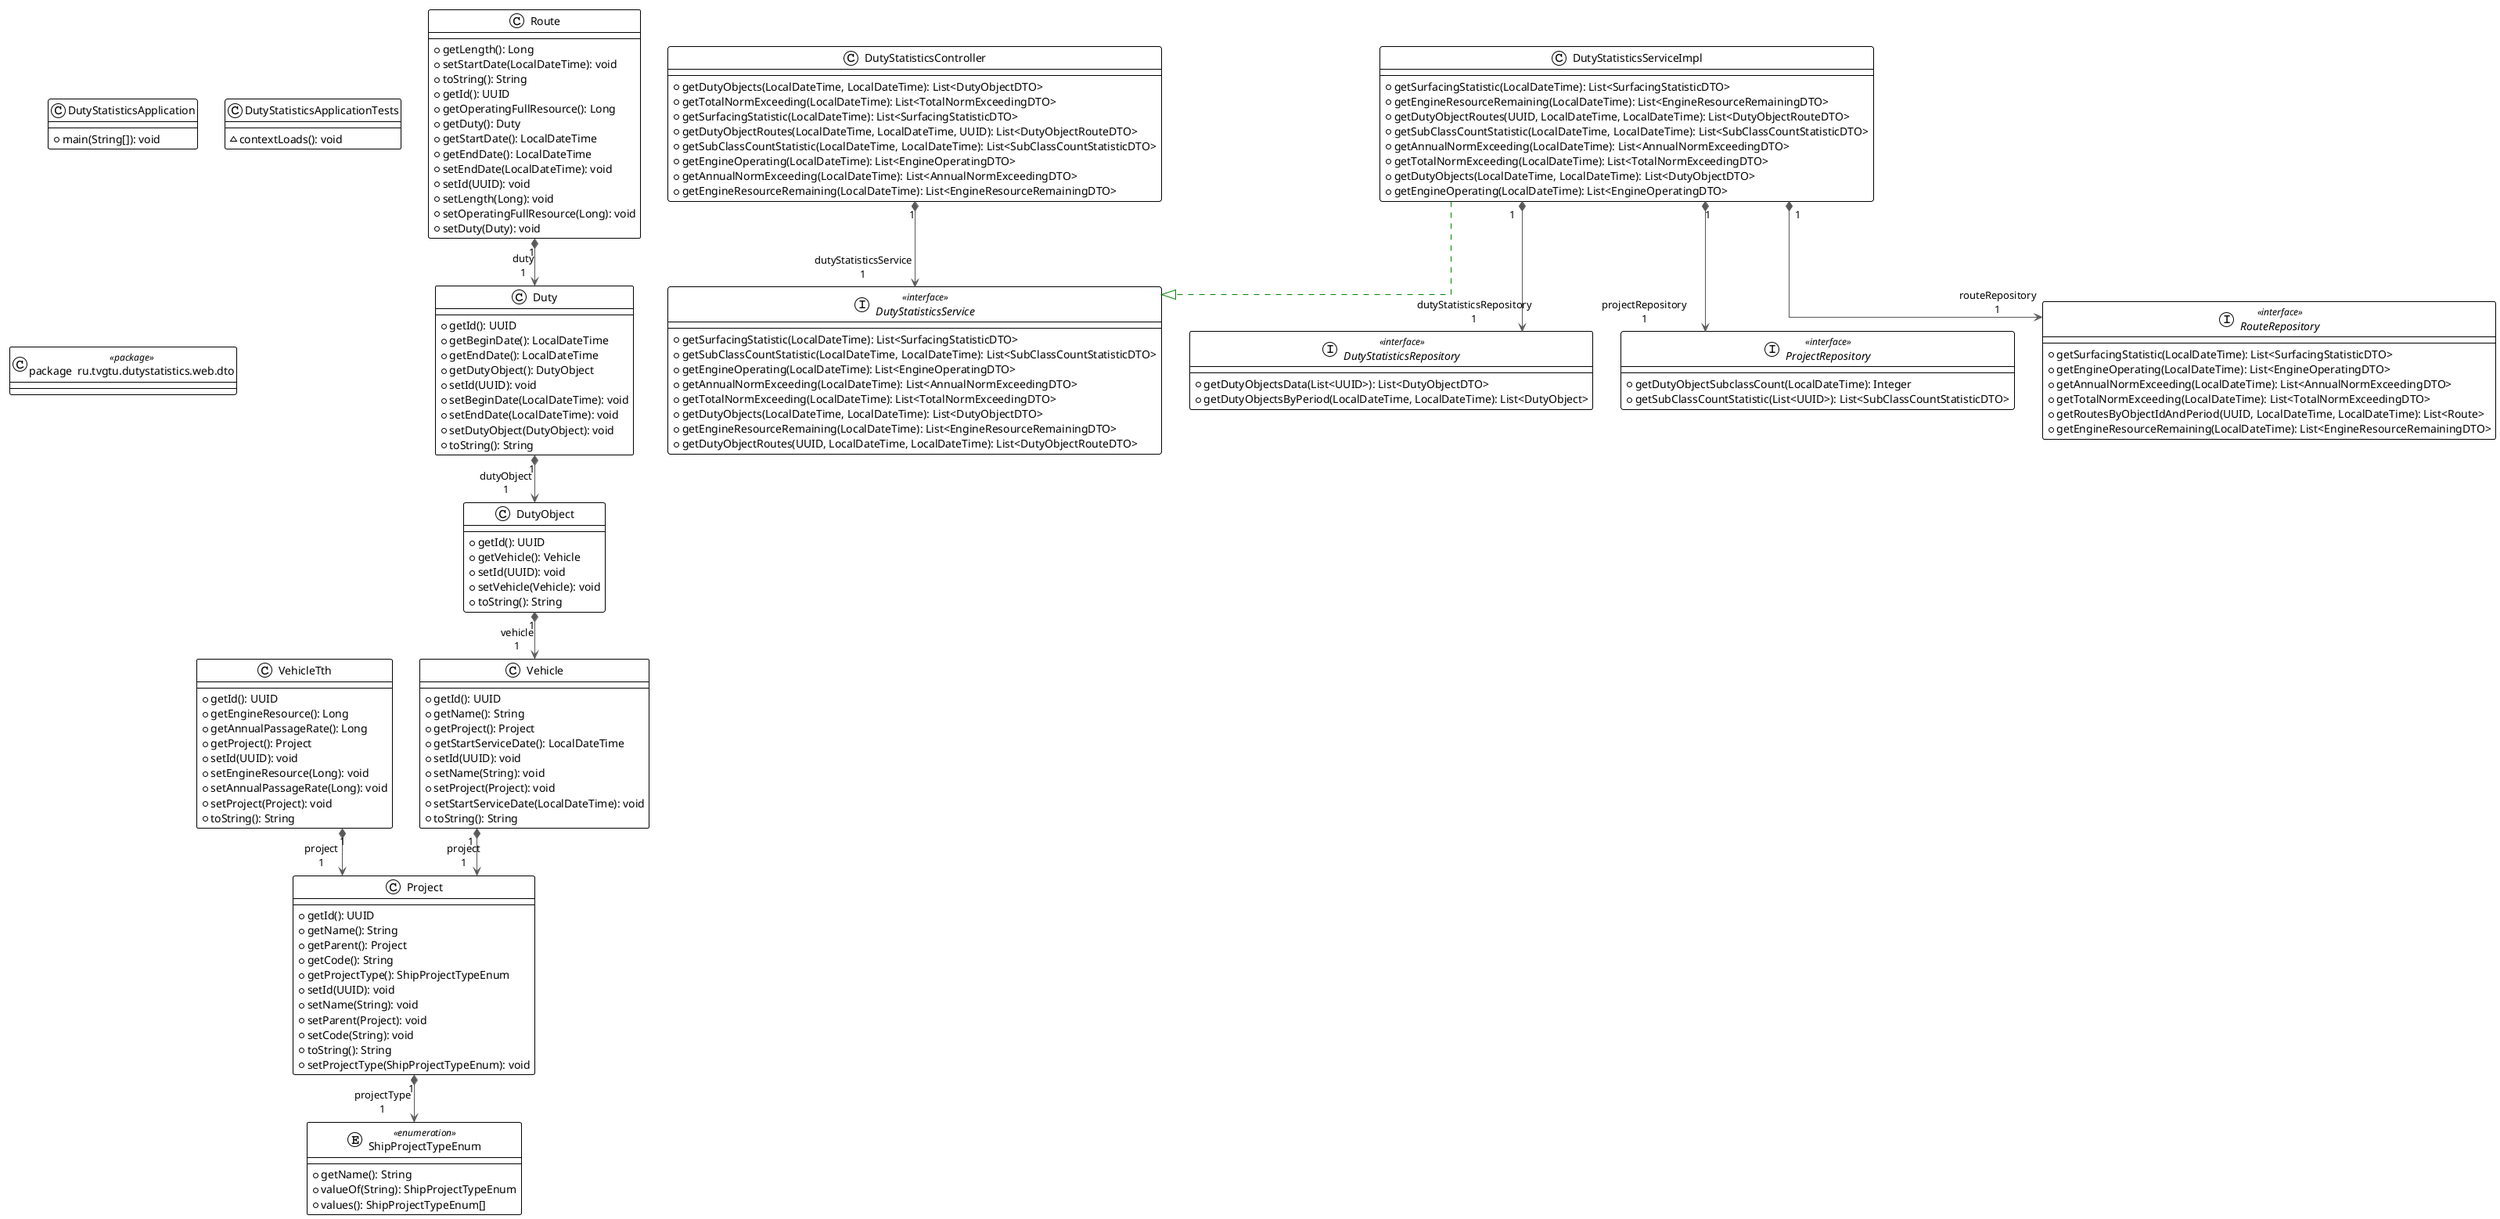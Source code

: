 @startuml

!theme plain
top to bottom direction
skinparam linetype ortho

class Duty {
  + getId(): UUID
  + getBeginDate(): LocalDateTime
  + getEndDate(): LocalDateTime
  + getDutyObject(): DutyObject
  + setId(UUID): void
  + setBeginDate(LocalDateTime): void
  + setEndDate(LocalDateTime): void
  + setDutyObject(DutyObject): void
  + toString(): String
}
class DutyObject {
  + getId(): UUID
  + getVehicle(): Vehicle
  + setId(UUID): void
  + setVehicle(Vehicle): void
  + toString(): String
}
class DutyStatisticsApplication {
  + main(String[]): void
}
class DutyStatisticsApplicationTests {
  ~ contextLoads(): void
}
class DutyStatisticsController {
  + getDutyObjects(LocalDateTime, LocalDateTime): List<DutyObjectDTO>
  + getTotalNormExceeding(LocalDateTime): List<TotalNormExceedingDTO>
  + getSurfacingStatistic(LocalDateTime): List<SurfacingStatisticDTO>
  + getDutyObjectRoutes(LocalDateTime, LocalDateTime, UUID): List<DutyObjectRouteDTO>
  + getSubClassCountStatistic(LocalDateTime, LocalDateTime): List<SubClassCountStatisticDTO>
  + getEngineOperating(LocalDateTime): List<EngineOperatingDTO>
  + getAnnualNormExceeding(LocalDateTime): List<AnnualNormExceedingDTO>
  + getEngineResourceRemaining(LocalDateTime): List<EngineResourceRemainingDTO>
}
interface DutyStatisticsRepository << interface >> {
  + getDutyObjectsData(List<UUID>): List<DutyObjectDTO>
  + getDutyObjectsByPeriod(LocalDateTime, LocalDateTime): List<DutyObject>
}
interface DutyStatisticsService << interface >> {
  + getSurfacingStatistic(LocalDateTime): List<SurfacingStatisticDTO>
  + getSubClassCountStatistic(LocalDateTime, LocalDateTime): List<SubClassCountStatisticDTO>
  + getEngineOperating(LocalDateTime): List<EngineOperatingDTO>
  + getAnnualNormExceeding(LocalDateTime): List<AnnualNormExceedingDTO>
  + getTotalNormExceeding(LocalDateTime): List<TotalNormExceedingDTO>
  + getDutyObjects(LocalDateTime, LocalDateTime): List<DutyObjectDTO>
  + getEngineResourceRemaining(LocalDateTime): List<EngineResourceRemainingDTO>
  + getDutyObjectRoutes(UUID, LocalDateTime, LocalDateTime): List<DutyObjectRouteDTO>
}
class DutyStatisticsServiceImpl {
  + getSurfacingStatistic(LocalDateTime): List<SurfacingStatisticDTO>
  + getEngineResourceRemaining(LocalDateTime): List<EngineResourceRemainingDTO>
  + getDutyObjectRoutes(UUID, LocalDateTime, LocalDateTime): List<DutyObjectRouteDTO>
  + getSubClassCountStatistic(LocalDateTime, LocalDateTime): List<SubClassCountStatisticDTO>
  + getAnnualNormExceeding(LocalDateTime): List<AnnualNormExceedingDTO>
  + getTotalNormExceeding(LocalDateTime): List<TotalNormExceedingDTO>
  + getDutyObjects(LocalDateTime, LocalDateTime): List<DutyObjectDTO>
  + getEngineOperating(LocalDateTime): List<EngineOperatingDTO>
}
class Project {
  + getId(): UUID
  + getName(): String
  + getParent(): Project
  + getCode(): String
  + getProjectType(): ShipProjectTypeEnum
  + setId(UUID): void
  + setName(String): void
  + setParent(Project): void
  + setCode(String): void
  + toString(): String
  + setProjectType(ShipProjectTypeEnum): void
}
interface ProjectRepository << interface >> {
  + getDutyObjectSubclassCount(LocalDateTime): Integer
  + getSubClassCountStatistic(List<UUID>): List<SubClassCountStatisticDTO>
}
class Route {
  + getLength(): Long
  + setStartDate(LocalDateTime): void
  + toString(): String
  + getId(): UUID
  + getOperatingFullResource(): Long
  + getDuty(): Duty
  + getStartDate(): LocalDateTime
  + getEndDate(): LocalDateTime
  + setEndDate(LocalDateTime): void
  + setId(UUID): void
  + setLength(Long): void
  + setOperatingFullResource(Long): void
  + setDuty(Duty): void
}
interface RouteRepository << interface >> {
  + getSurfacingStatistic(LocalDateTime): List<SurfacingStatisticDTO>
  + getEngineOperating(LocalDateTime): List<EngineOperatingDTO>
  + getAnnualNormExceeding(LocalDateTime): List<AnnualNormExceedingDTO>
  + getTotalNormExceeding(LocalDateTime): List<TotalNormExceedingDTO>
  + getRoutesByObjectIdAndPeriod(UUID, LocalDateTime, LocalDateTime): List<Route>
  + getEngineResourceRemaining(LocalDateTime): List<EngineResourceRemainingDTO>
}
enum ShipProjectTypeEnum << enumeration >> {
  + getName(): String
  + valueOf(String): ShipProjectTypeEnum
  + values(): ShipProjectTypeEnum[]
}
class Vehicle {
  + getId(): UUID
  + getName(): String
  + getProject(): Project
  + getStartServiceDate(): LocalDateTime
  + setId(UUID): void
  + setName(String): void
  + setProject(Project): void
  + setStartServiceDate(LocalDateTime): void
  + toString(): String
}
class VehicleTth {
  + getId(): UUID
  + getEngineResource(): Long
  + getAnnualPassageRate(): Long
  + getProject(): Project
  + setId(UUID): void
  + setEngineResource(Long): void
  + setAnnualPassageRate(Long): void
  + setProject(Project): void
  + toString(): String
}
class node3 as "package  ru.tvgtu.dutystatistics.web.dto" << package >>

Duty                           "1" *-[#595959,plain]-> "dutyObject\n1" DutyObject                     
DutyObject                     "1" *-[#595959,plain]-> "vehicle\n1" Vehicle                        
DutyStatisticsController       "1" *-[#595959,plain]-> "dutyStatisticsService\n1" DutyStatisticsService          
DutyStatisticsServiceImpl      "1" *-[#595959,plain]-> "dutyStatisticsRepository\n1" DutyStatisticsRepository       
DutyStatisticsServiceImpl       -[#008200,dashed]-^  DutyStatisticsService          
DutyStatisticsServiceImpl      "1" *-[#595959,plain]-> "projectRepository\n1" ProjectRepository              
DutyStatisticsServiceImpl      "1" *-[#595959,plain]-> "routeRepository\n1" RouteRepository                
Project                        "1" *-[#595959,plain]-> "projectType\n1" ShipProjectTypeEnum            
Route                          "1" *-[#595959,plain]-> "duty\n1" Duty                           
Vehicle                        "1" *-[#595959,plain]-> "project\n1" Project                        
VehicleTth                     "1" *-[#595959,plain]-> "project\n1" Project                        
@enduml
